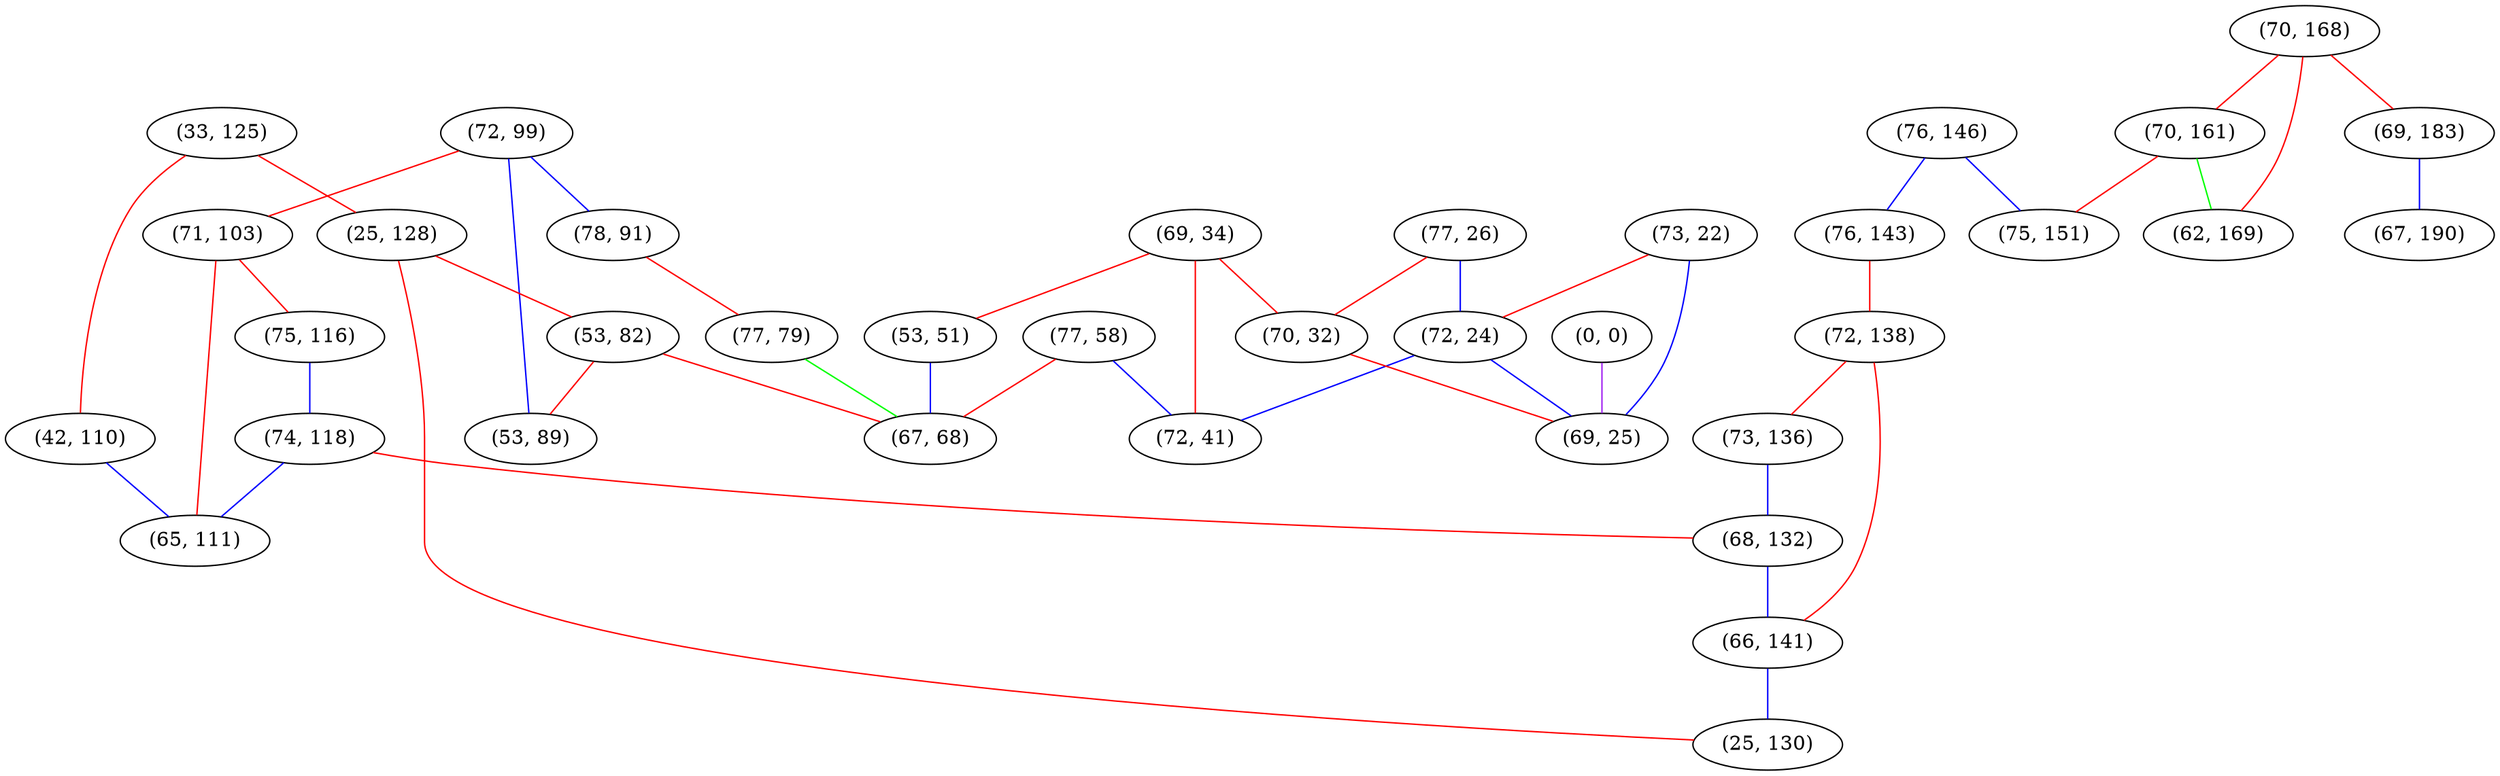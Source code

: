 graph "" {
"(72, 99)";
"(70, 168)";
"(70, 161)";
"(71, 103)";
"(76, 146)";
"(75, 116)";
"(33, 125)";
"(69, 34)";
"(76, 143)";
"(72, 138)";
"(78, 91)";
"(25, 128)";
"(42, 110)";
"(69, 183)";
"(53, 82)";
"(53, 51)";
"(53, 89)";
"(0, 0)";
"(73, 22)";
"(73, 136)";
"(77, 79)";
"(77, 26)";
"(75, 151)";
"(74, 118)";
"(72, 24)";
"(62, 169)";
"(68, 132)";
"(77, 58)";
"(70, 32)";
"(67, 190)";
"(65, 111)";
"(72, 41)";
"(69, 25)";
"(66, 141)";
"(25, 130)";
"(67, 68)";
"(72, 99)" -- "(78, 91)"  [color=blue, key=0, weight=3];
"(72, 99)" -- "(53, 89)"  [color=blue, key=0, weight=3];
"(72, 99)" -- "(71, 103)"  [color=red, key=0, weight=1];
"(70, 168)" -- "(62, 169)"  [color=red, key=0, weight=1];
"(70, 168)" -- "(69, 183)"  [color=red, key=0, weight=1];
"(70, 168)" -- "(70, 161)"  [color=red, key=0, weight=1];
"(70, 161)" -- "(75, 151)"  [color=red, key=0, weight=1];
"(70, 161)" -- "(62, 169)"  [color=green, key=0, weight=2];
"(71, 103)" -- "(75, 116)"  [color=red, key=0, weight=1];
"(71, 103)" -- "(65, 111)"  [color=red, key=0, weight=1];
"(76, 146)" -- "(75, 151)"  [color=blue, key=0, weight=3];
"(76, 146)" -- "(76, 143)"  [color=blue, key=0, weight=3];
"(75, 116)" -- "(74, 118)"  [color=blue, key=0, weight=3];
"(33, 125)" -- "(25, 128)"  [color=red, key=0, weight=1];
"(33, 125)" -- "(42, 110)"  [color=red, key=0, weight=1];
"(69, 34)" -- "(72, 41)"  [color=red, key=0, weight=1];
"(69, 34)" -- "(70, 32)"  [color=red, key=0, weight=1];
"(69, 34)" -- "(53, 51)"  [color=red, key=0, weight=1];
"(76, 143)" -- "(72, 138)"  [color=red, key=0, weight=1];
"(72, 138)" -- "(73, 136)"  [color=red, key=0, weight=1];
"(72, 138)" -- "(66, 141)"  [color=red, key=0, weight=1];
"(78, 91)" -- "(77, 79)"  [color=red, key=0, weight=1];
"(25, 128)" -- "(25, 130)"  [color=red, key=0, weight=1];
"(25, 128)" -- "(53, 82)"  [color=red, key=0, weight=1];
"(42, 110)" -- "(65, 111)"  [color=blue, key=0, weight=3];
"(69, 183)" -- "(67, 190)"  [color=blue, key=0, weight=3];
"(53, 82)" -- "(53, 89)"  [color=red, key=0, weight=1];
"(53, 82)" -- "(67, 68)"  [color=red, key=0, weight=1];
"(53, 51)" -- "(67, 68)"  [color=blue, key=0, weight=3];
"(0, 0)" -- "(69, 25)"  [color=purple, key=0, weight=4];
"(73, 22)" -- "(69, 25)"  [color=blue, key=0, weight=3];
"(73, 22)" -- "(72, 24)"  [color=red, key=0, weight=1];
"(73, 136)" -- "(68, 132)"  [color=blue, key=0, weight=3];
"(77, 79)" -- "(67, 68)"  [color=green, key=0, weight=2];
"(77, 26)" -- "(72, 24)"  [color=blue, key=0, weight=3];
"(77, 26)" -- "(70, 32)"  [color=red, key=0, weight=1];
"(74, 118)" -- "(68, 132)"  [color=red, key=0, weight=1];
"(74, 118)" -- "(65, 111)"  [color=blue, key=0, weight=3];
"(72, 24)" -- "(72, 41)"  [color=blue, key=0, weight=3];
"(72, 24)" -- "(69, 25)"  [color=blue, key=0, weight=3];
"(68, 132)" -- "(66, 141)"  [color=blue, key=0, weight=3];
"(77, 58)" -- "(72, 41)"  [color=blue, key=0, weight=3];
"(77, 58)" -- "(67, 68)"  [color=red, key=0, weight=1];
"(70, 32)" -- "(69, 25)"  [color=red, key=0, weight=1];
"(66, 141)" -- "(25, 130)"  [color=blue, key=0, weight=3];
}
